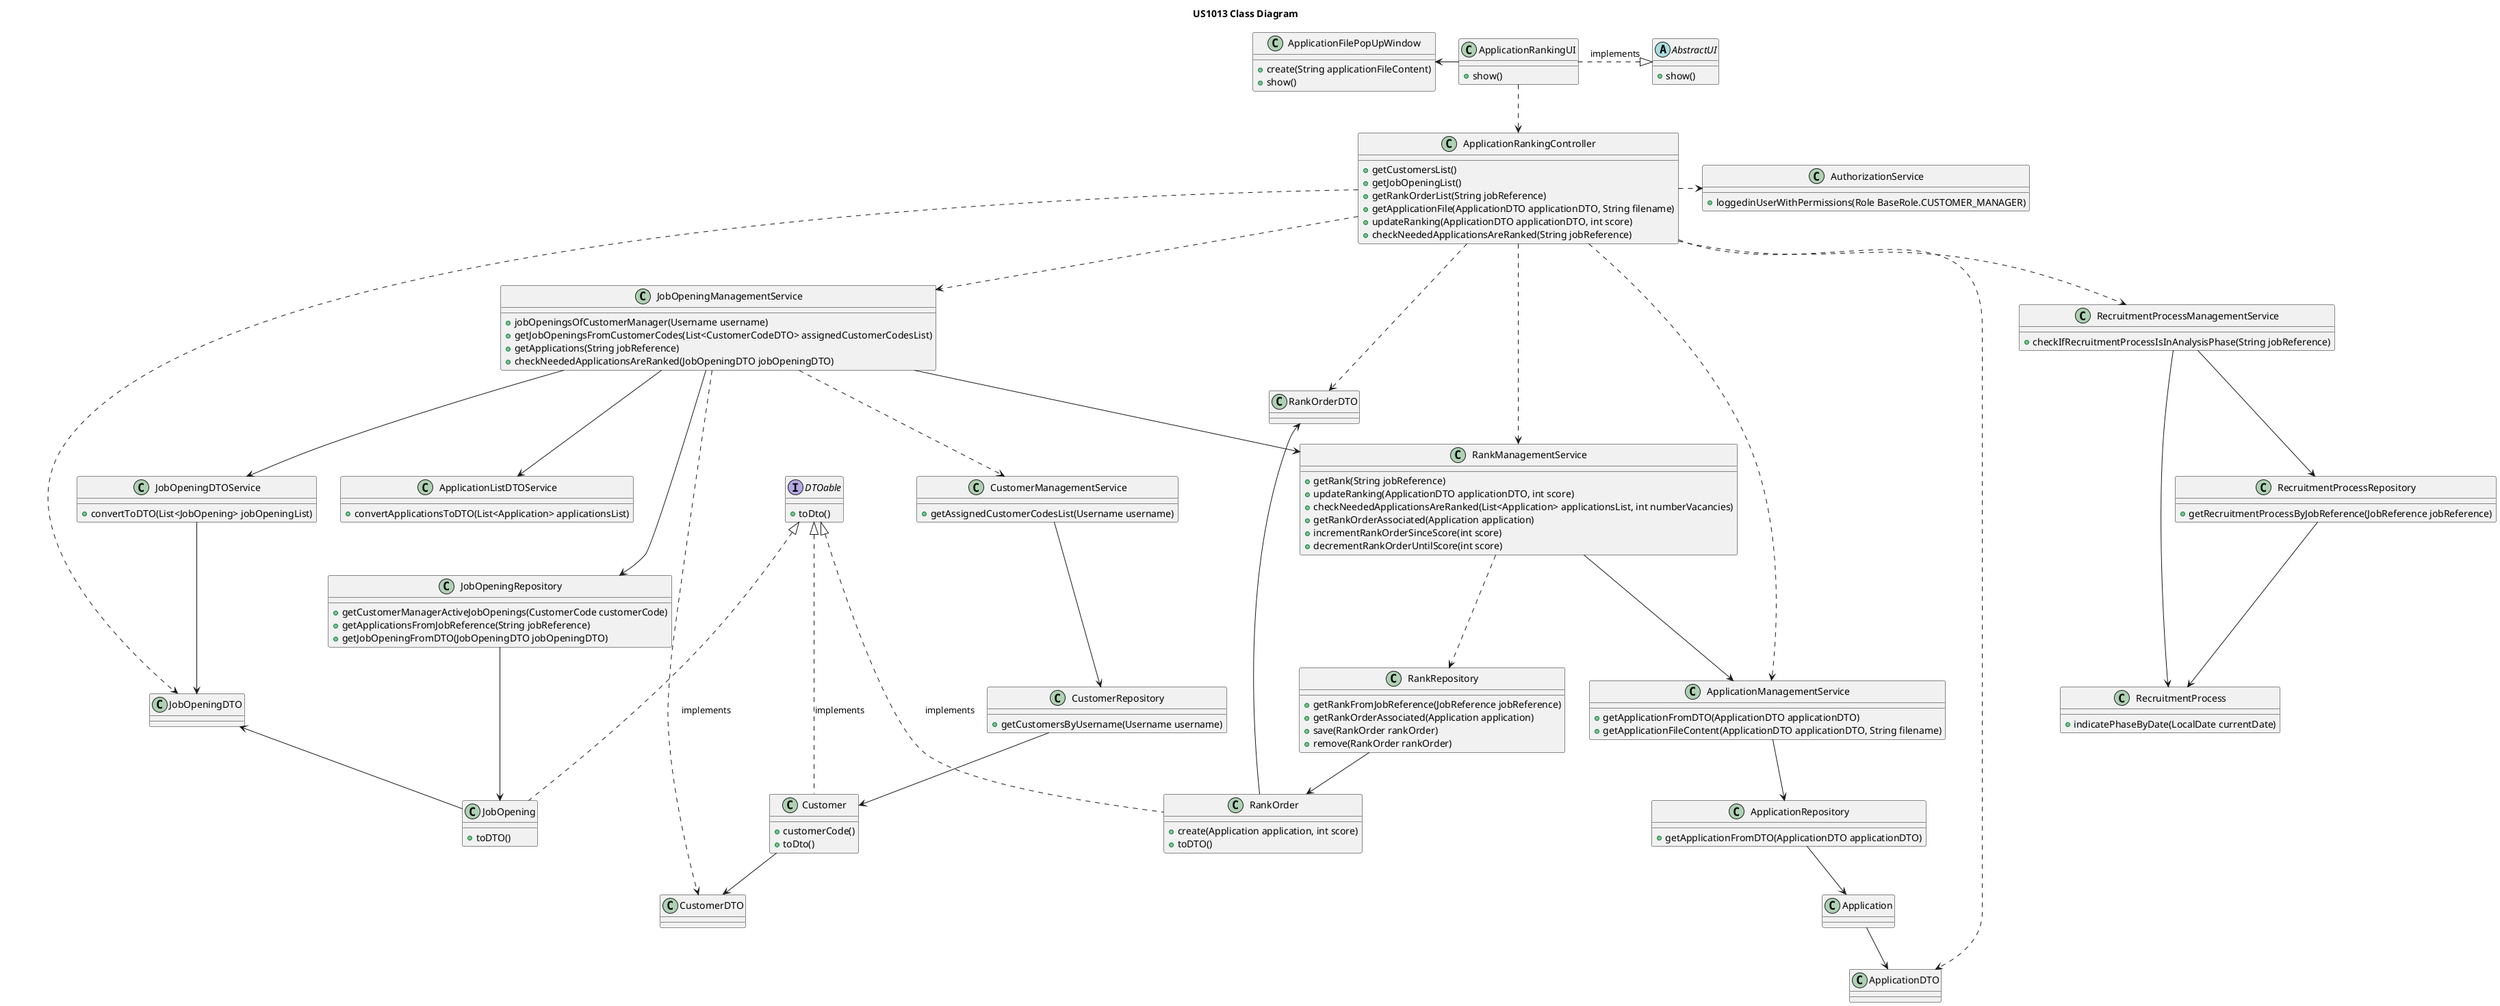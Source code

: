 @startuml
'https://plantuml.com/class-diagram

title US1013 Class Diagram

abstract class AbstractUI {
+ show()
}

interface DTOable {
+ toDto()
}

class ApplicationRankingUI {
+ show()
}

class ApplicationRankingController {
+ getCustomersList()
+ getJobOpeningList()
+ getRankOrderList(String jobReference)
+ getApplicationFile(ApplicationDTO applicationDTO, String filename)
+ updateRanking(ApplicationDTO applicationDTO, int score)
+ checkNeededApplicationsAreRanked(String jobReference)
}

class AuthorizationService {
+ loggedinUserWithPermissions(Role BaseRole.CUSTOMER_MANAGER)
}

class CustomerManagementService {
+ getAssignedCustomerCodesList(Username username)
}
class CustomerRepository {
+ getCustomersByUsername(Username username)
}


class Customer {
+ customerCode()
+ toDto()
}

class JobOpeningManagementService {
+ jobOpeningsOfCustomerManager(Username username)
+ getJobOpeningsFromCustomerCodes(List<CustomerCodeDTO> assignedCustomerCodesList)
+ getApplications(String jobReference)
+ checkNeededApplicationsAreRanked(JobOpeningDTO jobOpeningDTO)
}

class JobOpeningRepository {
+ getCustomerManagerActiveJobOpenings(CustomerCode customerCode)
+ getApplicationsFromJobReference(String jobReference)
+ getJobOpeningFromDTO(JobOpeningDTO jobOpeningDTO)
}

class JobOpening {
+ toDTO()
}

class JobOpeningDTOService {
+ convertToDTO(List<JobOpening> jobOpeningList)
}

class RecruitmentProcessManagementService {
+ checkIfRecruitmentProcessIsInAnalysisPhase(String jobReference)
}
class RecruitmentProcess {
+ indicatePhaseByDate(LocalDate currentDate)
}
class RecruitmentProcessRepository {
+ getRecruitmentProcessByJobReference(JobReference jobReference)
}

class RankManagementService {
+ getRank(String jobReference)
+ updateRanking(ApplicationDTO applicationDTO, int score)
+ checkNeededApplicationsAreRanked(List<Application> applicationsList, int numberVacancies)
+ getRankOrderAssociated(Application application)
+ incrementRankOrderSinceScore(int score)
+ decrementRankOrderUntilScore(int score)
}

class RankOrder {
+ create(Application application, int score)
+ toDTO()
}

class RankRepository {
+ getRankFromJobReference(JobReference jobReference)
+ getRankOrderAssociated(Application application)
+ save(RankOrder rankOrder)
+ remove(RankOrder rankOrder)
}

class ApplicationListDTOService {
+ convertApplicationsToDTO(List<Application> applicationsList)
}
class ApplicationManagementService {
+ getApplicationFromDTO(ApplicationDTO applicationDTO)
+ getApplicationFileContent(ApplicationDTO applicationDTO, String filename)
}
class ApplicationRepository {
+ getApplicationFromDTO(ApplicationDTO applicationDTO)
}


class ApplicationFilePopUpWindow {
+ create(String applicationFileContent)
+ show()
}


'ASSOCIATIONS
AbstractUI <|.left. ApplicationRankingUI : implements
DTOable <|.. JobOpening : implements
DTOable <|.. RankOrder : implements
DTOable <|... Customer : implements

'UI
ApplicationRankingUI -left-> ApplicationFilePopUpWindow

'CONTROLLER
ApplicationRankingUI ..> ApplicationRankingController
ApplicationRankingController ..> RecruitmentProcessManagementService
ApplicationRankingController .> AuthorizationService
ApplicationRankingController ..> JobOpeningManagementService
ApplicationRankingController ..> ApplicationManagementService
ApplicationRankingController ..> RankManagementService

ApplicationRankingController ..> JobOpeningDTO
ApplicationRankingController ..> ApplicationDTO
ApplicationRankingController ..> RankOrderDTO


'CUSTOMER
CustomerManagementService --> CustomerRepository
CustomerRepository --> Customer
Customer --> CustomerDTO

'JOB OPENING
JobOpeningManagementService --> JobOpeningRepository
JobOpeningManagementService ..> CustomerManagementService
JobOpeningManagementService --> JobOpeningDTOService
JobOpeningRepository --> JobOpening
JobOpeningDTO <-- JobOpening
JobOpeningDTOService --> JobOpeningDTO
JobOpeningManagementService --> ApplicationListDTOService
JobOpeningManagementService --> RankManagementService
JobOpeningManagementService ..> CustomerDTO

'RANK
RankManagementService ..> RankRepository
RankRepository --> RankOrder
RankOrderDTO <-- RankOrder
RankManagementService --> ApplicationManagementService

'APPLICATION
ApplicationManagementService --> ApplicationRepository
ApplicationRepository --> Application
Application --> ApplicationDTO

'RECRUITMENT PROCESS
RecruitmentProcessManagementService --> RecruitmentProcessRepository
RecruitmentProcessRepository --> RecruitmentProcess
RecruitmentProcessManagementService --> RecruitmentProcess

@enduml